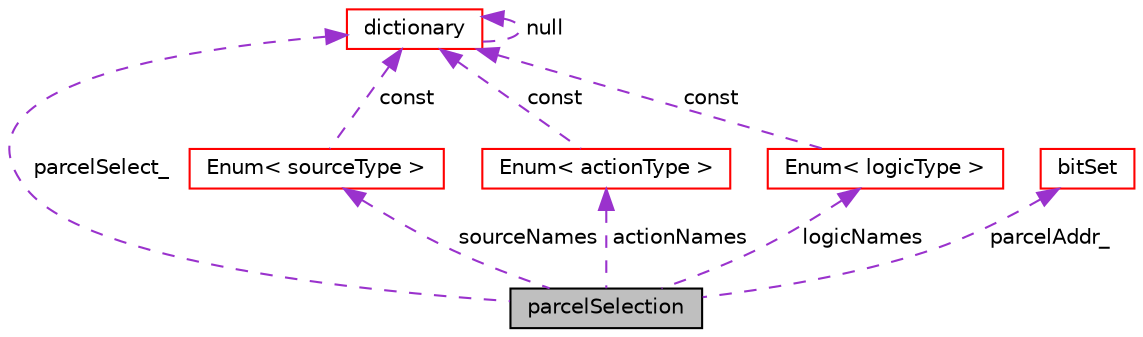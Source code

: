 digraph "parcelSelection"
{
  bgcolor="transparent";
  edge [fontname="Helvetica",fontsize="10",labelfontname="Helvetica",labelfontsize="10"];
  node [fontname="Helvetica",fontsize="10",shape=record];
  Node1 [label="parcelSelection",height=0.2,width=0.4,color="black", fillcolor="grey75", style="filled" fontcolor="black"];
  Node2 -> Node1 [dir="back",color="darkorchid3",fontsize="10",style="dashed",label=" sourceNames" ,fontname="Helvetica"];
  Node2 [label="Enum\< sourceType \>",height=0.2,width=0.4,color="red",URL="$classFoam_1_1Enum.html"];
  Node3 -> Node2 [dir="back",color="darkorchid3",fontsize="10",style="dashed",label=" const" ,fontname="Helvetica"];
  Node3 [label="dictionary",height=0.2,width=0.4,color="red",URL="$classFoam_1_1dictionary.html",tooltip="A list of keyword definitions, which are a keyword followed by a number of values (eg..."];
  Node3 -> Node3 [dir="back",color="darkorchid3",fontsize="10",style="dashed",label=" null" ,fontname="Helvetica"];
  Node4 -> Node1 [dir="back",color="darkorchid3",fontsize="10",style="dashed",label=" actionNames" ,fontname="Helvetica"];
  Node4 [label="Enum\< actionType \>",height=0.2,width=0.4,color="red",URL="$classFoam_1_1Enum.html"];
  Node3 -> Node4 [dir="back",color="darkorchid3",fontsize="10",style="dashed",label=" const" ,fontname="Helvetica"];
  Node3 -> Node1 [dir="back",color="darkorchid3",fontsize="10",style="dashed",label=" parcelSelect_" ,fontname="Helvetica"];
  Node5 -> Node1 [dir="back",color="darkorchid3",fontsize="10",style="dashed",label=" parcelAddr_" ,fontname="Helvetica"];
  Node5 [label="bitSet",height=0.2,width=0.4,color="red",URL="$classFoam_1_1bitSet.html",tooltip="A bitSet stores bits (elements with only two states) in packed internal format and supports a variety..."];
  Node6 -> Node1 [dir="back",color="darkorchid3",fontsize="10",style="dashed",label=" logicNames" ,fontname="Helvetica"];
  Node6 [label="Enum\< logicType \>",height=0.2,width=0.4,color="red",URL="$classFoam_1_1Enum.html"];
  Node3 -> Node6 [dir="back",color="darkorchid3",fontsize="10",style="dashed",label=" const" ,fontname="Helvetica"];
}
